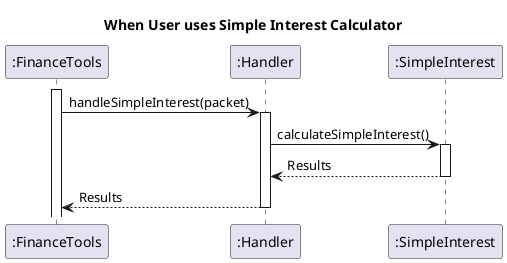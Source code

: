 @startuml
title When User uses Simple Interest Calculator

activate ":FinanceTools"
":FinanceTools" -> ":Handler" : handleSimpleInterest(packet)
activate ":Handler"

":Handler" -> ":SimpleInterest" : calculateSimpleInterest()
activate ":SimpleInterest"

":SimpleInterest" --> ":Handler" : Results
deactivate ":SimpleInterest"

":Handler" --> ":FinanceTools" : Results
deactivate ":Handler"
@enduml